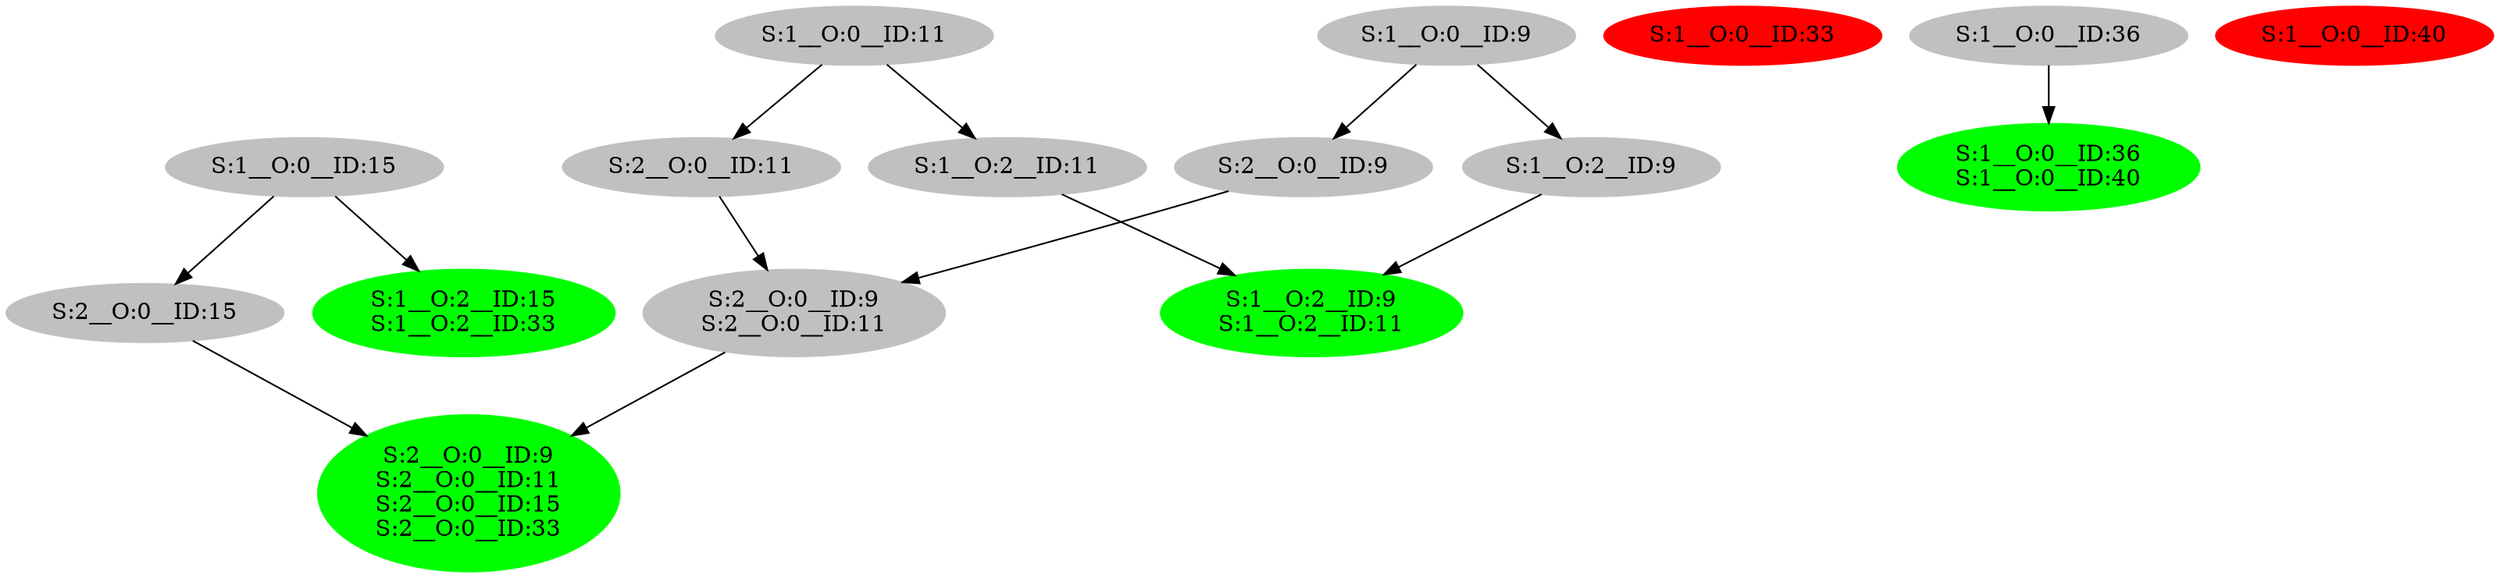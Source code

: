 strict digraph  {
0 [color=grey, label="S:1__O:0__ID:9", style=filled];
1 [color=grey, label="S:2__O:0__ID:9", style=filled];
2 [color=grey, label="S:2__O:0__ID:9
S:2__O:0__ID:11", style=filled];
3 [color=green, label="S:2__O:0__ID:9
S:2__O:0__ID:11
S:2__O:0__ID:15
S:2__O:0__ID:33", style=filled];
4 [color=grey, label="S:1__O:2__ID:9", style=filled];
5 [color=green, label="S:1__O:2__ID:9
S:1__O:2__ID:11", style=filled];
6 [color=grey, label="S:1__O:0__ID:11", style=filled];
7 [color=grey, label="S:2__O:0__ID:11", style=filled];
8 [color=grey, label="S:1__O:2__ID:11", style=filled];
9 [color=grey, label="S:1__O:0__ID:15", style=filled];
10 [color=grey, label="S:2__O:0__ID:15", style=filled];
11 [color=green, label="S:1__O:2__ID:15
S:1__O:2__ID:33", style=filled];
12 [color=red, label="S:1__O:0__ID:33", style=filled];
13 [color=grey, label="S:1__O:0__ID:36", style=filled];
14 [color=green, label="S:1__O:0__ID:36
S:1__O:0__ID:40", style=filled];
15 [color=red, label="S:1__O:0__ID:40", style=filled];
0 -> 1;
0 -> 4;
1 -> 2;
2 -> 3;
4 -> 5;
6 -> 7;
6 -> 8;
7 -> 2;
8 -> 5;
9 -> 10;
9 -> 11;
10 -> 3;
13 -> 14;
}
